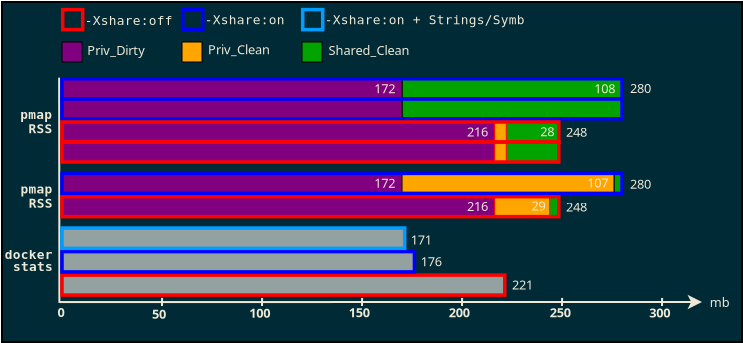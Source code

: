 <?xml version="1.0" encoding="UTF-8"?>
<dia:diagram xmlns:dia="http://www.lysator.liu.se/~alla/dia/">
  <dia:layer name="Background" visible="true">
    <dia:object type="Standard - Box" version="0" id="O0">
      <dia:attribute name="obj_pos">
        <dia:point val="-3,9"/>
      </dia:attribute>
      <dia:attribute name="obj_bb">
        <dia:rectangle val="-3.05,8.95;34.05,26.05"/>
      </dia:attribute>
      <dia:attribute name="elem_corner">
        <dia:point val="-3,9"/>
      </dia:attribute>
      <dia:attribute name="elem_width">
        <dia:real val="37"/>
      </dia:attribute>
      <dia:attribute name="elem_height">
        <dia:real val="17"/>
      </dia:attribute>
      <dia:attribute name="border_width">
        <dia:real val="0.1"/>
      </dia:attribute>
      <dia:attribute name="inner_color">
        <dia:color val="#002b36"/>
      </dia:attribute>
      <dia:attribute name="show_background">
        <dia:boolean val="true"/>
      </dia:attribute>
    </dia:object>
  </dia:layer>
  <dia:layer name="Graph" visible="true" active="true">
    <dia:object type="Standard - Line" version="0" id="O1">
      <dia:attribute name="obj_pos">
        <dia:point val="-0.104,24.003"/>
      </dia:attribute>
      <dia:attribute name="obj_bb">
        <dia:rectangle val="-0.154,23.638;32.112,24.362"/>
      </dia:attribute>
      <dia:attribute name="conn_endpoints">
        <dia:point val="-0.104,24.003"/>
        <dia:point val="32,24"/>
      </dia:attribute>
      <dia:attribute name="numcp">
        <dia:int val="1"/>
      </dia:attribute>
      <dia:attribute name="line_color">
        <dia:color val="#eee8d5"/>
      </dia:attribute>
      <dia:attribute name="end_arrow">
        <dia:enum val="22"/>
      </dia:attribute>
      <dia:attribute name="end_arrow_length">
        <dia:real val="0.5"/>
      </dia:attribute>
      <dia:attribute name="end_arrow_width">
        <dia:real val="0.5"/>
      </dia:attribute>
    </dia:object>
    <dia:object type="Standard - Line" version="0" id="O2">
      <dia:attribute name="obj_pos">
        <dia:point val="-0.13,24.047"/>
      </dia:attribute>
      <dia:attribute name="obj_bb">
        <dia:rectangle val="-0.192,12.733;-0.08,24.097"/>
      </dia:attribute>
      <dia:attribute name="conn_endpoints">
        <dia:point val="-0.13,24.047"/>
        <dia:point val="-0.142,12.784"/>
      </dia:attribute>
      <dia:attribute name="numcp">
        <dia:int val="1"/>
      </dia:attribute>
      <dia:attribute name="line_color">
        <dia:color val="#eee8d5"/>
      </dia:attribute>
    </dia:object>
    <dia:object type="Standard - Line" version="0" id="O3">
      <dia:attribute name="obj_pos">
        <dia:point val="5,24.2"/>
      </dia:attribute>
      <dia:attribute name="obj_bb">
        <dia:rectangle val="4.949,23.746;5.055,24.251"/>
      </dia:attribute>
      <dia:attribute name="conn_endpoints">
        <dia:point val="5,24.2"/>
        <dia:point val="5.004,23.797"/>
      </dia:attribute>
      <dia:attribute name="numcp">
        <dia:int val="1"/>
      </dia:attribute>
      <dia:attribute name="line_color">
        <dia:color val="#eee8d5"/>
      </dia:attribute>
    </dia:object>
    <dia:object type="Standard - Line" version="0" id="O4">
      <dia:attribute name="obj_pos">
        <dia:point val="10,24.2"/>
      </dia:attribute>
      <dia:attribute name="obj_bb">
        <dia:rectangle val="9.949,23.747;10.055,24.251"/>
      </dia:attribute>
      <dia:attribute name="conn_endpoints">
        <dia:point val="10,24.2"/>
        <dia:point val="10.005,23.797"/>
      </dia:attribute>
      <dia:attribute name="numcp">
        <dia:int val="1"/>
      </dia:attribute>
      <dia:attribute name="line_color">
        <dia:color val="#eee8d5"/>
      </dia:attribute>
    </dia:object>
    <dia:object type="Standard - Line" version="0" id="O5">
      <dia:attribute name="obj_pos">
        <dia:point val="20,24.2"/>
      </dia:attribute>
      <dia:attribute name="obj_bb">
        <dia:rectangle val="19.949,23.747;20.055,24.251"/>
      </dia:attribute>
      <dia:attribute name="conn_endpoints">
        <dia:point val="20,24.2"/>
        <dia:point val="20.005,23.797"/>
      </dia:attribute>
      <dia:attribute name="numcp">
        <dia:int val="1"/>
      </dia:attribute>
      <dia:attribute name="line_color">
        <dia:color val="#eee8d5"/>
      </dia:attribute>
    </dia:object>
    <dia:object type="Standard - Line" version="0" id="O6">
      <dia:attribute name="obj_pos">
        <dia:point val="25,24.2"/>
      </dia:attribute>
      <dia:attribute name="obj_bb">
        <dia:rectangle val="24.949,23.747;25.055,24.251"/>
      </dia:attribute>
      <dia:attribute name="conn_endpoints">
        <dia:point val="25,24.2"/>
        <dia:point val="25.005,23.797"/>
      </dia:attribute>
      <dia:attribute name="numcp">
        <dia:int val="1"/>
      </dia:attribute>
      <dia:attribute name="line_color">
        <dia:color val="#eee8d5"/>
      </dia:attribute>
    </dia:object>
    <dia:object type="Standard - Line" version="0" id="O7">
      <dia:attribute name="obj_pos">
        <dia:point val="30,24.2"/>
      </dia:attribute>
      <dia:attribute name="obj_bb">
        <dia:rectangle val="29.949,23.747;30.055,24.251"/>
      </dia:attribute>
      <dia:attribute name="conn_endpoints">
        <dia:point val="30,24.2"/>
        <dia:point val="30.005,23.797"/>
      </dia:attribute>
      <dia:attribute name="numcp">
        <dia:int val="1"/>
      </dia:attribute>
      <dia:attribute name="line_color">
        <dia:color val="#eee8d5"/>
      </dia:attribute>
    </dia:object>
    <dia:object type="Standard - Text" version="1" id="O8">
      <dia:attribute name="obj_pos">
        <dia:point val="4.504,24.836"/>
      </dia:attribute>
      <dia:attribute name="obj_bb">
        <dia:rectangle val="4.504,24.241;5.394,24.989"/>
      </dia:attribute>
      <dia:attribute name="text">
        <dia:composite type="text">
          <dia:attribute name="string">
            <dia:string>#50#</dia:string>
          </dia:attribute>
          <dia:attribute name="font">
            <dia:font family="sans" style="80" name="Helvetica-Bold"/>
          </dia:attribute>
          <dia:attribute name="height">
            <dia:real val="0.8"/>
          </dia:attribute>
          <dia:attribute name="pos">
            <dia:point val="4.504,24.836"/>
          </dia:attribute>
          <dia:attribute name="color">
            <dia:color val="#eee8d5"/>
          </dia:attribute>
          <dia:attribute name="alignment">
            <dia:enum val="0"/>
          </dia:attribute>
        </dia:composite>
      </dia:attribute>
      <dia:attribute name="valign">
        <dia:enum val="3"/>
      </dia:attribute>
    </dia:object>
    <dia:object type="Standard - Text" version="1" id="O9">
      <dia:attribute name="obj_pos">
        <dia:point val="9.359,24.782"/>
      </dia:attribute>
      <dia:attribute name="obj_bb">
        <dia:rectangle val="9.359,24.187;10.694,24.934"/>
      </dia:attribute>
      <dia:attribute name="text">
        <dia:composite type="text">
          <dia:attribute name="string">
            <dia:string>#100#</dia:string>
          </dia:attribute>
          <dia:attribute name="font">
            <dia:font family="sans" style="80" name="Helvetica-Bold"/>
          </dia:attribute>
          <dia:attribute name="height">
            <dia:real val="0.8"/>
          </dia:attribute>
          <dia:attribute name="pos">
            <dia:point val="9.359,24.782"/>
          </dia:attribute>
          <dia:attribute name="color">
            <dia:color val="#eee8d5"/>
          </dia:attribute>
          <dia:attribute name="alignment">
            <dia:enum val="0"/>
          </dia:attribute>
        </dia:composite>
      </dia:attribute>
      <dia:attribute name="valign">
        <dia:enum val="3"/>
      </dia:attribute>
    </dia:object>
    <dia:object type="Standard - Text" version="1" id="O10">
      <dia:attribute name="obj_pos">
        <dia:point val="15,25"/>
      </dia:attribute>
      <dia:attribute name="obj_bb">
        <dia:rectangle val="15,24.405;15,25.152"/>
      </dia:attribute>
      <dia:attribute name="text">
        <dia:composite type="text">
          <dia:attribute name="string">
            <dia:string>##</dia:string>
          </dia:attribute>
          <dia:attribute name="font">
            <dia:font family="sans" style="0" name="Helvetica"/>
          </dia:attribute>
          <dia:attribute name="height">
            <dia:real val="0.8"/>
          </dia:attribute>
          <dia:attribute name="pos">
            <dia:point val="15,25"/>
          </dia:attribute>
          <dia:attribute name="color">
            <dia:color val="#000000"/>
          </dia:attribute>
          <dia:attribute name="alignment">
            <dia:enum val="0"/>
          </dia:attribute>
        </dia:composite>
      </dia:attribute>
      <dia:attribute name="valign">
        <dia:enum val="3"/>
      </dia:attribute>
    </dia:object>
    <dia:object type="Standard - Line" version="0" id="O11">
      <dia:attribute name="obj_pos">
        <dia:point val="15,24.2"/>
      </dia:attribute>
      <dia:attribute name="obj_bb">
        <dia:rectangle val="14.949,23.747;15.055,24.251"/>
      </dia:attribute>
      <dia:attribute name="conn_endpoints">
        <dia:point val="15,24.2"/>
        <dia:point val="15.005,23.797"/>
      </dia:attribute>
      <dia:attribute name="numcp">
        <dia:int val="1"/>
      </dia:attribute>
      <dia:attribute name="line_color">
        <dia:color val="#eee8d5"/>
      </dia:attribute>
    </dia:object>
    <dia:object type="Standard - Text" version="1" id="O12">
      <dia:attribute name="obj_pos">
        <dia:point val="14.34,24.768"/>
      </dia:attribute>
      <dia:attribute name="obj_bb">
        <dia:rectangle val="14.34,24.173;15.675,24.921"/>
      </dia:attribute>
      <dia:attribute name="text">
        <dia:composite type="text">
          <dia:attribute name="string">
            <dia:string>#150#</dia:string>
          </dia:attribute>
          <dia:attribute name="font">
            <dia:font family="sans" style="80" name="Helvetica-Bold"/>
          </dia:attribute>
          <dia:attribute name="height">
            <dia:real val="0.8"/>
          </dia:attribute>
          <dia:attribute name="pos">
            <dia:point val="14.34,24.768"/>
          </dia:attribute>
          <dia:attribute name="color">
            <dia:color val="#eee8d5"/>
          </dia:attribute>
          <dia:attribute name="alignment">
            <dia:enum val="0"/>
          </dia:attribute>
        </dia:composite>
      </dia:attribute>
      <dia:attribute name="valign">
        <dia:enum val="3"/>
      </dia:attribute>
    </dia:object>
    <dia:object type="Standard - Text" version="1" id="O13">
      <dia:attribute name="obj_pos">
        <dia:point val="19.336,24.768"/>
      </dia:attribute>
      <dia:attribute name="obj_bb">
        <dia:rectangle val="19.336,24.173;20.671,24.921"/>
      </dia:attribute>
      <dia:attribute name="text">
        <dia:composite type="text">
          <dia:attribute name="string">
            <dia:string>#200#</dia:string>
          </dia:attribute>
          <dia:attribute name="font">
            <dia:font family="sans" style="80" name="Helvetica-Bold"/>
          </dia:attribute>
          <dia:attribute name="height">
            <dia:real val="0.8"/>
          </dia:attribute>
          <dia:attribute name="pos">
            <dia:point val="19.336,24.768"/>
          </dia:attribute>
          <dia:attribute name="color">
            <dia:color val="#eee8d5"/>
          </dia:attribute>
          <dia:attribute name="alignment">
            <dia:enum val="0"/>
          </dia:attribute>
        </dia:composite>
      </dia:attribute>
      <dia:attribute name="valign">
        <dia:enum val="3"/>
      </dia:attribute>
    </dia:object>
    <dia:object type="Standard - Text" version="1" id="O14">
      <dia:attribute name="obj_pos">
        <dia:point val="24.386,24.759"/>
      </dia:attribute>
      <dia:attribute name="obj_bb">
        <dia:rectangle val="24.386,24.164;25.721,24.912"/>
      </dia:attribute>
      <dia:attribute name="text">
        <dia:composite type="text">
          <dia:attribute name="string">
            <dia:string>#250#</dia:string>
          </dia:attribute>
          <dia:attribute name="font">
            <dia:font family="sans" style="80" name="Helvetica-Bold"/>
          </dia:attribute>
          <dia:attribute name="height">
            <dia:real val="0.8"/>
          </dia:attribute>
          <dia:attribute name="pos">
            <dia:point val="24.386,24.759"/>
          </dia:attribute>
          <dia:attribute name="color">
            <dia:color val="#eee8d5"/>
          </dia:attribute>
          <dia:attribute name="alignment">
            <dia:enum val="0"/>
          </dia:attribute>
        </dia:composite>
      </dia:attribute>
      <dia:attribute name="valign">
        <dia:enum val="3"/>
      </dia:attribute>
    </dia:object>
    <dia:object type="Standard - Text" version="1" id="O15">
      <dia:attribute name="obj_pos">
        <dia:point val="29.359,24.778"/>
      </dia:attribute>
      <dia:attribute name="obj_bb">
        <dia:rectangle val="29.359,24.183;30.694,24.93"/>
      </dia:attribute>
      <dia:attribute name="text">
        <dia:composite type="text">
          <dia:attribute name="string">
            <dia:string>#300#</dia:string>
          </dia:attribute>
          <dia:attribute name="font">
            <dia:font family="sans" style="80" name="Helvetica-Bold"/>
          </dia:attribute>
          <dia:attribute name="height">
            <dia:real val="0.8"/>
          </dia:attribute>
          <dia:attribute name="pos">
            <dia:point val="29.359,24.778"/>
          </dia:attribute>
          <dia:attribute name="color">
            <dia:color val="#eee8d5"/>
          </dia:attribute>
          <dia:attribute name="alignment">
            <dia:enum val="0"/>
          </dia:attribute>
        </dia:composite>
      </dia:attribute>
      <dia:attribute name="valign">
        <dia:enum val="3"/>
      </dia:attribute>
    </dia:object>
    <dia:object type="Standard - Text" version="1" id="O16">
      <dia:attribute name="obj_pos">
        <dia:point val="32.383,24.003"/>
      </dia:attribute>
      <dia:attribute name="obj_bb">
        <dia:rectangle val="32.383,23.629;33.413,24.377"/>
      </dia:attribute>
      <dia:attribute name="text">
        <dia:composite type="text">
          <dia:attribute name="string">
            <dia:string>#mb#</dia:string>
          </dia:attribute>
          <dia:attribute name="font">
            <dia:font family="sans" style="0" name="Helvetica"/>
          </dia:attribute>
          <dia:attribute name="height">
            <dia:real val="0.8"/>
          </dia:attribute>
          <dia:attribute name="pos">
            <dia:point val="32.383,24.224"/>
          </dia:attribute>
          <dia:attribute name="color">
            <dia:color val="#eee8d5"/>
          </dia:attribute>
          <dia:attribute name="alignment">
            <dia:enum val="0"/>
          </dia:attribute>
        </dia:composite>
      </dia:attribute>
      <dia:attribute name="valign">
        <dia:enum val="2"/>
      </dia:attribute>
    </dia:object>
    <dia:object type="Standard - Text" version="1" id="O17">
      <dia:attribute name="obj_pos">
        <dia:point val="-0.221,24.753"/>
      </dia:attribute>
      <dia:attribute name="obj_bb">
        <dia:rectangle val="-0.221,24.157;0.224,24.905"/>
      </dia:attribute>
      <dia:attribute name="text">
        <dia:composite type="text">
          <dia:attribute name="string">
            <dia:string>#0#</dia:string>
          </dia:attribute>
          <dia:attribute name="font">
            <dia:font family="sans" style="80" name="Helvetica-Bold"/>
          </dia:attribute>
          <dia:attribute name="height">
            <dia:real val="0.8"/>
          </dia:attribute>
          <dia:attribute name="pos">
            <dia:point val="-0.221,24.753"/>
          </dia:attribute>
          <dia:attribute name="color">
            <dia:color val="#eee8d5"/>
          </dia:attribute>
          <dia:attribute name="alignment">
            <dia:enum val="0"/>
          </dia:attribute>
        </dia:composite>
      </dia:attribute>
      <dia:attribute name="valign">
        <dia:enum val="3"/>
      </dia:attribute>
    </dia:object>
    <dia:object type="Standard - Box" version="0" id="O18">
      <dia:attribute name="obj_pos">
        <dia:point val="0,22.655"/>
      </dia:attribute>
      <dia:attribute name="obj_bb">
        <dia:rectangle val="-0.088,22.567;22.227,23.744"/>
      </dia:attribute>
      <dia:attribute name="elem_corner">
        <dia:point val="0,22.655"/>
      </dia:attribute>
      <dia:attribute name="elem_width">
        <dia:real val="22.138"/>
      </dia:attribute>
      <dia:attribute name="elem_height">
        <dia:real val="1"/>
      </dia:attribute>
      <dia:attribute name="border_width">
        <dia:real val="0.176"/>
      </dia:attribute>
      <dia:attribute name="border_color">
        <dia:color val="#ff0000"/>
      </dia:attribute>
      <dia:attribute name="inner_color">
        <dia:color val="#93a1a1"/>
      </dia:attribute>
      <dia:attribute name="show_background">
        <dia:boolean val="true"/>
      </dia:attribute>
    </dia:object>
    <dia:object type="Standard - Text" version="1" id="O19">
      <dia:attribute name="obj_pos">
        <dia:point val="22.505,23.377"/>
      </dia:attribute>
      <dia:attribute name="obj_bb">
        <dia:rectangle val="22.505,22.782;23.728,23.53"/>
      </dia:attribute>
      <dia:attribute name="text">
        <dia:composite type="text">
          <dia:attribute name="string">
            <dia:string>#221#</dia:string>
          </dia:attribute>
          <dia:attribute name="font">
            <dia:font family="sans" style="0" name="Helvetica"/>
          </dia:attribute>
          <dia:attribute name="height">
            <dia:real val="0.8"/>
          </dia:attribute>
          <dia:attribute name="pos">
            <dia:point val="22.505,23.377"/>
          </dia:attribute>
          <dia:attribute name="color">
            <dia:color val="#eee8d5"/>
          </dia:attribute>
          <dia:attribute name="alignment">
            <dia:enum val="0"/>
          </dia:attribute>
        </dia:composite>
      </dia:attribute>
      <dia:attribute name="valign">
        <dia:enum val="3"/>
      </dia:attribute>
    </dia:object>
    <dia:group>
      <dia:object type="Standard - Box" version="0" id="O20">
        <dia:attribute name="obj_pos">
          <dia:point val="0.035,9.381"/>
        </dia:attribute>
        <dia:attribute name="obj_bb">
          <dia:rectangle val="-0.053,9.293;1.124,10.47"/>
        </dia:attribute>
        <dia:attribute name="elem_corner">
          <dia:point val="0.035,9.381"/>
        </dia:attribute>
        <dia:attribute name="elem_width">
          <dia:real val="1"/>
        </dia:attribute>
        <dia:attribute name="elem_height">
          <dia:real val="1"/>
        </dia:attribute>
        <dia:attribute name="border_width">
          <dia:real val="0.176"/>
        </dia:attribute>
        <dia:attribute name="border_color">
          <dia:color val="#ff0000"/>
        </dia:attribute>
        <dia:attribute name="show_background">
          <dia:boolean val="false"/>
        </dia:attribute>
      </dia:object>
      <dia:object type="Standard - Box" version="0" id="O21">
        <dia:attribute name="obj_pos">
          <dia:point val="6.035,9.381"/>
        </dia:attribute>
        <dia:attribute name="obj_bb">
          <dia:rectangle val="5.947,9.293;7.124,10.47"/>
        </dia:attribute>
        <dia:attribute name="elem_corner">
          <dia:point val="6.035,9.381"/>
        </dia:attribute>
        <dia:attribute name="elem_width">
          <dia:real val="1"/>
        </dia:attribute>
        <dia:attribute name="elem_height">
          <dia:real val="1"/>
        </dia:attribute>
        <dia:attribute name="border_width">
          <dia:real val="0.176"/>
        </dia:attribute>
        <dia:attribute name="border_color">
          <dia:color val="#0000ff"/>
        </dia:attribute>
        <dia:attribute name="show_background">
          <dia:boolean val="false"/>
        </dia:attribute>
      </dia:object>
      <dia:object type="Standard - Text" version="1" id="O22">
        <dia:attribute name="obj_pos">
          <dia:point val="1.474,9.942"/>
        </dia:attribute>
        <dia:attribute name="obj_bb">
          <dia:rectangle val="1.474,9.347;1.474,10.094"/>
        </dia:attribute>
        <dia:attribute name="text">
          <dia:composite type="text">
            <dia:attribute name="string">
              <dia:string>##</dia:string>
            </dia:attribute>
            <dia:attribute name="font">
              <dia:font family="monospace" style="0" name="Courier"/>
            </dia:attribute>
            <dia:attribute name="height">
              <dia:real val="0.8"/>
            </dia:attribute>
            <dia:attribute name="pos">
              <dia:point val="1.474,9.942"/>
            </dia:attribute>
            <dia:attribute name="color">
              <dia:color val="#000000"/>
            </dia:attribute>
            <dia:attribute name="alignment">
              <dia:enum val="0"/>
            </dia:attribute>
          </dia:composite>
        </dia:attribute>
        <dia:attribute name="valign">
          <dia:enum val="3"/>
        </dia:attribute>
      </dia:object>
      <dia:object type="Standard - Text" version="1" id="O23">
        <dia:attribute name="obj_pos">
          <dia:point val="1.14,10.149"/>
        </dia:attribute>
        <dia:attribute name="obj_bb">
          <dia:rectangle val="1.14,9.554;5.375,10.302"/>
        </dia:attribute>
        <dia:attribute name="text">
          <dia:composite type="text">
            <dia:attribute name="string">
              <dia:string>#-Xshare:off#</dia:string>
            </dia:attribute>
            <dia:attribute name="font">
              <dia:font family="monospace" style="0" name="Courier"/>
            </dia:attribute>
            <dia:attribute name="height">
              <dia:real val="0.8"/>
            </dia:attribute>
            <dia:attribute name="pos">
              <dia:point val="1.14,10.149"/>
            </dia:attribute>
            <dia:attribute name="color">
              <dia:color val="#eee8d5"/>
            </dia:attribute>
            <dia:attribute name="alignment">
              <dia:enum val="0"/>
            </dia:attribute>
          </dia:composite>
        </dia:attribute>
        <dia:attribute name="valign">
          <dia:enum val="3"/>
        </dia:attribute>
      </dia:object>
      <dia:object type="Standard - Text" version="1" id="O24">
        <dia:attribute name="obj_pos">
          <dia:point val="7.138,10.117"/>
        </dia:attribute>
        <dia:attribute name="obj_bb">
          <dia:rectangle val="7.138,9.522;10.988,10.269"/>
        </dia:attribute>
        <dia:attribute name="text">
          <dia:composite type="text">
            <dia:attribute name="string">
              <dia:string>#-Xshare:on#</dia:string>
            </dia:attribute>
            <dia:attribute name="font">
              <dia:font family="monospace" style="0" name="Courier"/>
            </dia:attribute>
            <dia:attribute name="height">
              <dia:real val="0.8"/>
            </dia:attribute>
            <dia:attribute name="pos">
              <dia:point val="7.138,10.117"/>
            </dia:attribute>
            <dia:attribute name="color">
              <dia:color val="#eee8d5"/>
            </dia:attribute>
            <dia:attribute name="alignment">
              <dia:enum val="0"/>
            </dia:attribute>
          </dia:composite>
        </dia:attribute>
        <dia:attribute name="valign">
          <dia:enum val="3"/>
        </dia:attribute>
      </dia:object>
      <dia:object type="Standard - Box" version="0" id="O25">
        <dia:attribute name="obj_pos">
          <dia:point val="12.035,9.381"/>
        </dia:attribute>
        <dia:attribute name="obj_bb">
          <dia:rectangle val="11.947,9.293;13.123,10.47"/>
        </dia:attribute>
        <dia:attribute name="elem_corner">
          <dia:point val="12.035,9.381"/>
        </dia:attribute>
        <dia:attribute name="elem_width">
          <dia:real val="1"/>
        </dia:attribute>
        <dia:attribute name="elem_height">
          <dia:real val="1"/>
        </dia:attribute>
        <dia:attribute name="border_width">
          <dia:real val="0.176"/>
        </dia:attribute>
        <dia:attribute name="border_color">
          <dia:color val="#009cff"/>
        </dia:attribute>
        <dia:attribute name="show_background">
          <dia:boolean val="false"/>
        </dia:attribute>
      </dia:object>
      <dia:object type="Standard - Text" version="1" id="O26">
        <dia:attribute name="obj_pos">
          <dia:point val="13.138,10.117"/>
        </dia:attribute>
        <dia:attribute name="obj_bb">
          <dia:rectangle val="13.138,9.522;22.763,10.269"/>
        </dia:attribute>
        <dia:attribute name="text">
          <dia:composite type="text">
            <dia:attribute name="string">
              <dia:string>#-Xshare:on + Strings/Symb#</dia:string>
            </dia:attribute>
            <dia:attribute name="font">
              <dia:font family="monospace" style="0" name="Courier"/>
            </dia:attribute>
            <dia:attribute name="height">
              <dia:real val="0.8"/>
            </dia:attribute>
            <dia:attribute name="pos">
              <dia:point val="13.138,10.117"/>
            </dia:attribute>
            <dia:attribute name="color">
              <dia:color val="#eee8d5"/>
            </dia:attribute>
            <dia:attribute name="alignment">
              <dia:enum val="0"/>
            </dia:attribute>
          </dia:composite>
        </dia:attribute>
        <dia:attribute name="valign">
          <dia:enum val="3"/>
        </dia:attribute>
      </dia:object>
    </dia:group>
    <dia:group>
      <dia:object type="Standard - Box" version="0" id="O27">
        <dia:attribute name="obj_pos">
          <dia:point val="0,21.48"/>
        </dia:attribute>
        <dia:attribute name="obj_bb">
          <dia:rectangle val="-0.088,21.392;17.71,22.584"/>
        </dia:attribute>
        <dia:attribute name="elem_corner">
          <dia:point val="0,21.48"/>
        </dia:attribute>
        <dia:attribute name="elem_width">
          <dia:real val="17.622"/>
        </dia:attribute>
        <dia:attribute name="elem_height">
          <dia:real val="1.016"/>
        </dia:attribute>
        <dia:attribute name="border_width">
          <dia:real val="0.176"/>
        </dia:attribute>
        <dia:attribute name="border_color">
          <dia:color val="#0000ff"/>
        </dia:attribute>
        <dia:attribute name="inner_color">
          <dia:color val="#93a1a1"/>
        </dia:attribute>
        <dia:attribute name="show_background">
          <dia:boolean val="true"/>
        </dia:attribute>
      </dia:object>
      <dia:object type="Standard - Text" version="1" id="O28">
        <dia:attribute name="obj_pos">
          <dia:point val="17.943,22.208"/>
        </dia:attribute>
        <dia:attribute name="obj_bb">
          <dia:rectangle val="17.943,21.613;19.166,22.361"/>
        </dia:attribute>
        <dia:attribute name="text">
          <dia:composite type="text">
            <dia:attribute name="string">
              <dia:string>#176#</dia:string>
            </dia:attribute>
            <dia:attribute name="font">
              <dia:font family="sans" style="0" name="Helvetica"/>
            </dia:attribute>
            <dia:attribute name="height">
              <dia:real val="0.8"/>
            </dia:attribute>
            <dia:attribute name="pos">
              <dia:point val="17.943,22.208"/>
            </dia:attribute>
            <dia:attribute name="color">
              <dia:color val="#eee8d5"/>
            </dia:attribute>
            <dia:attribute name="alignment">
              <dia:enum val="0"/>
            </dia:attribute>
          </dia:composite>
        </dia:attribute>
        <dia:attribute name="valign">
          <dia:enum val="3"/>
        </dia:attribute>
      </dia:object>
    </dia:group>
    <dia:object type="Standard - Box" version="0" id="O29">
      <dia:attribute name="obj_pos">
        <dia:point val="-0.001,20.301"/>
      </dia:attribute>
      <dia:attribute name="obj_bb">
        <dia:rectangle val="-0.089,20.212;17.223,21.405"/>
      </dia:attribute>
      <dia:attribute name="elem_corner">
        <dia:point val="-0.001,20.301"/>
      </dia:attribute>
      <dia:attribute name="elem_width">
        <dia:real val="17.136"/>
      </dia:attribute>
      <dia:attribute name="elem_height">
        <dia:real val="1.016"/>
      </dia:attribute>
      <dia:attribute name="border_width">
        <dia:real val="0.176"/>
      </dia:attribute>
      <dia:attribute name="border_color">
        <dia:color val="#009cff"/>
      </dia:attribute>
      <dia:attribute name="inner_color">
        <dia:color val="#93a1a1"/>
      </dia:attribute>
      <dia:attribute name="show_background">
        <dia:boolean val="true"/>
      </dia:attribute>
    </dia:object>
    <dia:object type="Standard - Text" version="1" id="O30">
      <dia:attribute name="obj_pos">
        <dia:point val="17.442,21.128"/>
      </dia:attribute>
      <dia:attribute name="obj_bb">
        <dia:rectangle val="17.442,20.533;18.664,21.28"/>
      </dia:attribute>
      <dia:attribute name="text">
        <dia:composite type="text">
          <dia:attribute name="string">
            <dia:string>#171#</dia:string>
          </dia:attribute>
          <dia:attribute name="font">
            <dia:font family="sans" style="0" name="Helvetica"/>
          </dia:attribute>
          <dia:attribute name="height">
            <dia:real val="0.8"/>
          </dia:attribute>
          <dia:attribute name="pos">
            <dia:point val="17.442,21.128"/>
          </dia:attribute>
          <dia:attribute name="color">
            <dia:color val="#eee8d5"/>
          </dia:attribute>
          <dia:attribute name="alignment">
            <dia:enum val="0"/>
          </dia:attribute>
        </dia:composite>
      </dia:attribute>
      <dia:attribute name="valign">
        <dia:enum val="3"/>
      </dia:attribute>
    </dia:object>
    <dia:group>
      <dia:object type="Standard - Text" version="1" id="O31">
        <dia:attribute name="obj_pos">
          <dia:point val="-0.46,21.626"/>
        </dia:attribute>
        <dia:attribute name="obj_bb">
          <dia:rectangle val="-2.77,21.252;-0.46,22.0"/>
        </dia:attribute>
        <dia:attribute name="text">
          <dia:composite type="text">
            <dia:attribute name="string">
              <dia:string>#docker#</dia:string>
            </dia:attribute>
            <dia:attribute name="font">
              <dia:font family="monospace" style="80" name="Courier-Bold"/>
            </dia:attribute>
            <dia:attribute name="height">
              <dia:real val="0.8"/>
            </dia:attribute>
            <dia:attribute name="pos">
              <dia:point val="-0.46,21.847"/>
            </dia:attribute>
            <dia:attribute name="color">
              <dia:color val="#eee8d5"/>
            </dia:attribute>
            <dia:attribute name="alignment">
              <dia:enum val="2"/>
            </dia:attribute>
          </dia:composite>
        </dia:attribute>
        <dia:attribute name="valign">
          <dia:enum val="2"/>
        </dia:attribute>
      </dia:object>
      <dia:object type="Standard - Text" version="1" id="O32">
        <dia:attribute name="obj_pos">
          <dia:point val="-0.452,22.223"/>
        </dia:attribute>
        <dia:attribute name="obj_bb">
          <dia:rectangle val="-2.377,21.849;-0.452,22.597"/>
        </dia:attribute>
        <dia:attribute name="text">
          <dia:composite type="text">
            <dia:attribute name="string">
              <dia:string>#stats#</dia:string>
            </dia:attribute>
            <dia:attribute name="font">
              <dia:font family="monospace" style="80" name="Courier-Bold"/>
            </dia:attribute>
            <dia:attribute name="height">
              <dia:real val="0.8"/>
            </dia:attribute>
            <dia:attribute name="pos">
              <dia:point val="-0.452,22.444"/>
            </dia:attribute>
            <dia:attribute name="color">
              <dia:color val="#eee8d5"/>
            </dia:attribute>
            <dia:attribute name="alignment">
              <dia:enum val="2"/>
            </dia:attribute>
          </dia:composite>
        </dia:attribute>
        <dia:attribute name="valign">
          <dia:enum val="2"/>
        </dia:attribute>
      </dia:object>
    </dia:group>
  </dia:layer>
  <dia:layer name="RSS" visible="true">
    <dia:object type="Standard - Box" version="0" id="O33">
      <dia:attribute name="obj_pos">
        <dia:point val="0,11"/>
      </dia:attribute>
      <dia:attribute name="obj_bb">
        <dia:rectangle val="-2.073e-40,11;1,12"/>
      </dia:attribute>
      <dia:attribute name="elem_corner">
        <dia:point val="0,11"/>
      </dia:attribute>
      <dia:attribute name="elem_width">
        <dia:real val="1"/>
      </dia:attribute>
      <dia:attribute name="elem_height">
        <dia:real val="1"/>
      </dia:attribute>
      <dia:attribute name="border_width">
        <dia:real val="4.147e-40"/>
      </dia:attribute>
      <dia:attribute name="inner_color">
        <dia:color val="#800080"/>
      </dia:attribute>
      <dia:attribute name="show_background">
        <dia:boolean val="true"/>
      </dia:attribute>
    </dia:object>
    <dia:object type="Standard - Text" version="1" id="O34">
      <dia:attribute name="obj_pos">
        <dia:point val="1.259,11.648"/>
      </dia:attribute>
      <dia:attribute name="obj_bb">
        <dia:rectangle val="1.259,11.053;4.337,11.801"/>
      </dia:attribute>
      <dia:attribute name="text">
        <dia:composite type="text">
          <dia:attribute name="string">
            <dia:string>#Priv_Dirty#</dia:string>
          </dia:attribute>
          <dia:attribute name="font">
            <dia:font family="sans" style="0" name="Helvetica"/>
          </dia:attribute>
          <dia:attribute name="height">
            <dia:real val="0.8"/>
          </dia:attribute>
          <dia:attribute name="pos">
            <dia:point val="1.259,11.648"/>
          </dia:attribute>
          <dia:attribute name="color">
            <dia:color val="#eee8d5"/>
          </dia:attribute>
          <dia:attribute name="alignment">
            <dia:enum val="0"/>
          </dia:attribute>
        </dia:composite>
      </dia:attribute>
      <dia:attribute name="valign">
        <dia:enum val="3"/>
      </dia:attribute>
    </dia:object>
    <dia:object type="Standard - Box" version="0" id="O35">
      <dia:attribute name="obj_pos">
        <dia:point val="6,11"/>
      </dia:attribute>
      <dia:attribute name="obj_bb">
        <dia:rectangle val="6,11;7,12"/>
      </dia:attribute>
      <dia:attribute name="elem_corner">
        <dia:point val="6,11"/>
      </dia:attribute>
      <dia:attribute name="elem_width">
        <dia:real val="1"/>
      </dia:attribute>
      <dia:attribute name="elem_height">
        <dia:real val="1"/>
      </dia:attribute>
      <dia:attribute name="border_width">
        <dia:real val="4.147e-40"/>
      </dia:attribute>
      <dia:attribute name="inner_color">
        <dia:color val="#ffa500"/>
      </dia:attribute>
      <dia:attribute name="show_background">
        <dia:boolean val="true"/>
      </dia:attribute>
    </dia:object>
    <dia:object type="Standard - Text" version="1" id="O36">
      <dia:attribute name="obj_pos">
        <dia:point val="7.299,11.614"/>
      </dia:attribute>
      <dia:attribute name="obj_bb">
        <dia:rectangle val="7.299,11.019;10.631,11.767"/>
      </dia:attribute>
      <dia:attribute name="text">
        <dia:composite type="text">
          <dia:attribute name="string">
            <dia:string>#Priv_Clean#</dia:string>
          </dia:attribute>
          <dia:attribute name="font">
            <dia:font family="sans" style="0" name="Helvetica"/>
          </dia:attribute>
          <dia:attribute name="height">
            <dia:real val="0.8"/>
          </dia:attribute>
          <dia:attribute name="pos">
            <dia:point val="7.299,11.614"/>
          </dia:attribute>
          <dia:attribute name="color">
            <dia:color val="#eee8d5"/>
          </dia:attribute>
          <dia:attribute name="alignment">
            <dia:enum val="0"/>
          </dia:attribute>
        </dia:composite>
      </dia:attribute>
      <dia:attribute name="valign">
        <dia:enum val="3"/>
      </dia:attribute>
    </dia:object>
    <dia:object type="Standard - Box" version="0" id="O37">
      <dia:attribute name="obj_pos">
        <dia:point val="12,11"/>
      </dia:attribute>
      <dia:attribute name="obj_bb">
        <dia:rectangle val="12,11;13,12"/>
      </dia:attribute>
      <dia:attribute name="elem_corner">
        <dia:point val="12,11"/>
      </dia:attribute>
      <dia:attribute name="elem_width">
        <dia:real val="1"/>
      </dia:attribute>
      <dia:attribute name="elem_height">
        <dia:real val="1"/>
      </dia:attribute>
      <dia:attribute name="border_width">
        <dia:real val="4.147e-40"/>
      </dia:attribute>
      <dia:attribute name="inner_color">
        <dia:color val="#00a300"/>
      </dia:attribute>
      <dia:attribute name="show_background">
        <dia:boolean val="true"/>
      </dia:attribute>
    </dia:object>
    <dia:object type="Standard - Text" version="1" id="O38">
      <dia:attribute name="obj_pos">
        <dia:point val="13.329,11.647"/>
      </dia:attribute>
      <dia:attribute name="obj_bb">
        <dia:rectangle val="13.329,11.052;17.721,11.799"/>
      </dia:attribute>
      <dia:attribute name="text">
        <dia:composite type="text">
          <dia:attribute name="string">
            <dia:string>#Shared_Clean#</dia:string>
          </dia:attribute>
          <dia:attribute name="font">
            <dia:font family="sans" style="0" name="Helvetica"/>
          </dia:attribute>
          <dia:attribute name="height">
            <dia:real val="0.8"/>
          </dia:attribute>
          <dia:attribute name="pos">
            <dia:point val="13.329,11.647"/>
          </dia:attribute>
          <dia:attribute name="color">
            <dia:color val="#eee8d5"/>
          </dia:attribute>
          <dia:attribute name="alignment">
            <dia:enum val="0"/>
          </dia:attribute>
        </dia:composite>
      </dia:attribute>
      <dia:attribute name="valign">
        <dia:enum val="3"/>
      </dia:attribute>
    </dia:object>
    <dia:group>
      <dia:object type="Standard - Box" version="0" id="O39">
        <dia:attribute name="obj_pos">
          <dia:point val="0,17.569"/>
        </dia:attribute>
        <dia:attribute name="obj_bb">
          <dia:rectangle val="-2.073e-40,17.569;17,18.569"/>
        </dia:attribute>
        <dia:attribute name="elem_corner">
          <dia:point val="0,17.569"/>
        </dia:attribute>
        <dia:attribute name="elem_width">
          <dia:real val="17"/>
        </dia:attribute>
        <dia:attribute name="elem_height">
          <dia:real val="1"/>
        </dia:attribute>
        <dia:attribute name="border_width">
          <dia:real val="4.147e-40"/>
        </dia:attribute>
        <dia:attribute name="inner_color">
          <dia:color val="#800080"/>
        </dia:attribute>
        <dia:attribute name="show_background">
          <dia:boolean val="true"/>
        </dia:attribute>
      </dia:object>
      <dia:object type="Standard - Box" version="0" id="O40">
        <dia:attribute name="obj_pos">
          <dia:point val="0,18.733"/>
        </dia:attribute>
        <dia:attribute name="obj_bb">
          <dia:rectangle val="-2.073e-40,18.733;21.63,19.733"/>
        </dia:attribute>
        <dia:attribute name="elem_corner">
          <dia:point val="0,18.733"/>
        </dia:attribute>
        <dia:attribute name="elem_width">
          <dia:real val="21.63"/>
        </dia:attribute>
        <dia:attribute name="elem_height">
          <dia:real val="1"/>
        </dia:attribute>
        <dia:attribute name="border_width">
          <dia:real val="4.147e-40"/>
        </dia:attribute>
        <dia:attribute name="border_color">
          <dia:color val="#ff0000"/>
        </dia:attribute>
        <dia:attribute name="inner_color">
          <dia:color val="#800080"/>
        </dia:attribute>
        <dia:attribute name="show_background">
          <dia:boolean val="true"/>
        </dia:attribute>
      </dia:object>
      <dia:object type="Standard - Box" version="0" id="O41">
        <dia:attribute name="obj_pos">
          <dia:point val="24.39,18.7"/>
        </dia:attribute>
        <dia:attribute name="obj_bb">
          <dia:rectangle val="24.39,18.7;24.79,19.7"/>
        </dia:attribute>
        <dia:attribute name="elem_corner">
          <dia:point val="24.39,18.7"/>
        </dia:attribute>
        <dia:attribute name="elem_width">
          <dia:real val="0.4"/>
        </dia:attribute>
        <dia:attribute name="elem_height">
          <dia:real val="1"/>
        </dia:attribute>
        <dia:attribute name="border_width">
          <dia:real val="4.147e-40"/>
        </dia:attribute>
        <dia:attribute name="border_color">
          <dia:color val="#00a300"/>
        </dia:attribute>
        <dia:attribute name="inner_color">
          <dia:color val="#00a300"/>
        </dia:attribute>
        <dia:attribute name="show_background">
          <dia:boolean val="true"/>
        </dia:attribute>
      </dia:object>
      <dia:object type="Standard - Box" version="0" id="O42">
        <dia:attribute name="obj_pos">
          <dia:point val="27.6,17.569"/>
        </dia:attribute>
        <dia:attribute name="obj_bb">
          <dia:rectangle val="27.6,17.569;28,18.569"/>
        </dia:attribute>
        <dia:attribute name="elem_corner">
          <dia:point val="27.6,17.569"/>
        </dia:attribute>
        <dia:attribute name="elem_width">
          <dia:real val="0.4"/>
        </dia:attribute>
        <dia:attribute name="elem_height">
          <dia:real val="1"/>
        </dia:attribute>
        <dia:attribute name="border_width">
          <dia:real val="4.147e-40"/>
        </dia:attribute>
        <dia:attribute name="inner_color">
          <dia:color val="#00a300"/>
        </dia:attribute>
        <dia:attribute name="show_background">
          <dia:boolean val="true"/>
        </dia:attribute>
      </dia:object>
      <dia:object type="Standard - Box" version="0" id="O43">
        <dia:attribute name="obj_pos">
          <dia:point val="21.63,18.733"/>
        </dia:attribute>
        <dia:attribute name="obj_bb">
          <dia:rectangle val="21.63,18.733;24.386,19.733"/>
        </dia:attribute>
        <dia:attribute name="elem_corner">
          <dia:point val="21.63,18.733"/>
        </dia:attribute>
        <dia:attribute name="elem_width">
          <dia:real val="2.756"/>
        </dia:attribute>
        <dia:attribute name="elem_height">
          <dia:real val="1"/>
        </dia:attribute>
        <dia:attribute name="border_width">
          <dia:real val="4.147e-40"/>
        </dia:attribute>
        <dia:attribute name="border_color">
          <dia:color val="#ff0000"/>
        </dia:attribute>
        <dia:attribute name="inner_color">
          <dia:color val="#ffa500"/>
        </dia:attribute>
        <dia:attribute name="show_background">
          <dia:boolean val="true"/>
        </dia:attribute>
      </dia:object>
      <dia:object type="Standard - Box" version="0" id="O44">
        <dia:attribute name="obj_pos">
          <dia:point val="17,17.569"/>
        </dia:attribute>
        <dia:attribute name="obj_bb">
          <dia:rectangle val="17,17.569;27.6,18.569"/>
        </dia:attribute>
        <dia:attribute name="elem_corner">
          <dia:point val="17,17.569"/>
        </dia:attribute>
        <dia:attribute name="elem_width">
          <dia:real val="10.6"/>
        </dia:attribute>
        <dia:attribute name="elem_height">
          <dia:real val="1"/>
        </dia:attribute>
        <dia:attribute name="border_width">
          <dia:real val="4.147e-40"/>
        </dia:attribute>
        <dia:attribute name="inner_color">
          <dia:color val="#ffa500"/>
        </dia:attribute>
        <dia:attribute name="show_background">
          <dia:boolean val="true"/>
        </dia:attribute>
      </dia:object>
      <dia:object type="Standard - Text" version="1" id="O45">
        <dia:attribute name="obj_pos">
          <dia:point val="29,18.733"/>
        </dia:attribute>
        <dia:attribute name="obj_bb">
          <dia:rectangle val="29,18.137;29,18.885"/>
        </dia:attribute>
        <dia:attribute name="text">
          <dia:composite type="text">
            <dia:attribute name="string">
              <dia:string>##</dia:string>
            </dia:attribute>
            <dia:attribute name="font">
              <dia:font family="sans" style="0" name="Helvetica"/>
            </dia:attribute>
            <dia:attribute name="height">
              <dia:real val="0.8"/>
            </dia:attribute>
            <dia:attribute name="pos">
              <dia:point val="29,18.733"/>
            </dia:attribute>
            <dia:attribute name="color">
              <dia:color val="#000000"/>
            </dia:attribute>
            <dia:attribute name="alignment">
              <dia:enum val="0"/>
            </dia:attribute>
          </dia:composite>
        </dia:attribute>
        <dia:attribute name="valign">
          <dia:enum val="3"/>
        </dia:attribute>
      </dia:object>
      <dia:object type="Standard - Text" version="1" id="O46">
        <dia:attribute name="obj_pos">
          <dia:point val="28.406,18.34"/>
        </dia:attribute>
        <dia:attribute name="obj_bb">
          <dia:rectangle val="28.406,17.745;29.629,18.493"/>
        </dia:attribute>
        <dia:attribute name="text">
          <dia:composite type="text">
            <dia:attribute name="string">
              <dia:string>#280#</dia:string>
            </dia:attribute>
            <dia:attribute name="font">
              <dia:font family="sans" style="0" name="Helvetica"/>
            </dia:attribute>
            <dia:attribute name="height">
              <dia:real val="0.8"/>
            </dia:attribute>
            <dia:attribute name="pos">
              <dia:point val="28.406,18.34"/>
            </dia:attribute>
            <dia:attribute name="color">
              <dia:color val="#eee8d5"/>
            </dia:attribute>
            <dia:attribute name="alignment">
              <dia:enum val="0"/>
            </dia:attribute>
          </dia:composite>
        </dia:attribute>
        <dia:attribute name="valign">
          <dia:enum val="3"/>
        </dia:attribute>
      </dia:object>
      <dia:object type="Standard - Text" version="1" id="O47">
        <dia:attribute name="obj_pos">
          <dia:point val="15.617,18.287"/>
        </dia:attribute>
        <dia:attribute name="obj_bb">
          <dia:rectangle val="15.617,17.692;16.839,18.439"/>
        </dia:attribute>
        <dia:attribute name="text">
          <dia:composite type="text">
            <dia:attribute name="string">
              <dia:string>#172#</dia:string>
            </dia:attribute>
            <dia:attribute name="font">
              <dia:font family="sans" style="0" name="Helvetica"/>
            </dia:attribute>
            <dia:attribute name="height">
              <dia:real val="0.8"/>
            </dia:attribute>
            <dia:attribute name="pos">
              <dia:point val="15.617,18.287"/>
            </dia:attribute>
            <dia:attribute name="color">
              <dia:color val="#eee8d5"/>
            </dia:attribute>
            <dia:attribute name="alignment">
              <dia:enum val="0"/>
            </dia:attribute>
          </dia:composite>
        </dia:attribute>
        <dia:attribute name="valign">
          <dia:enum val="3"/>
        </dia:attribute>
      </dia:object>
      <dia:object type="Standard - Text" version="1" id="O48">
        <dia:attribute name="obj_pos">
          <dia:point val="26.266,18.276"/>
        </dia:attribute>
        <dia:attribute name="obj_bb">
          <dia:rectangle val="26.266,17.68;27.489,18.428"/>
        </dia:attribute>
        <dia:attribute name="text">
          <dia:composite type="text">
            <dia:attribute name="string">
              <dia:string>#107#</dia:string>
            </dia:attribute>
            <dia:attribute name="font">
              <dia:font family="sans" style="0" name="Helvetica"/>
            </dia:attribute>
            <dia:attribute name="height">
              <dia:real val="0.8"/>
            </dia:attribute>
            <dia:attribute name="pos">
              <dia:point val="26.266,18.276"/>
            </dia:attribute>
            <dia:attribute name="color">
              <dia:color val="#eee8d5"/>
            </dia:attribute>
            <dia:attribute name="alignment">
              <dia:enum val="0"/>
            </dia:attribute>
          </dia:composite>
        </dia:attribute>
        <dia:attribute name="valign">
          <dia:enum val="3"/>
        </dia:attribute>
      </dia:object>
      <dia:object type="Standard - Text" version="1" id="O49">
        <dia:attribute name="obj_pos">
          <dia:point val="25.197,19.475"/>
        </dia:attribute>
        <dia:attribute name="obj_bb">
          <dia:rectangle val="25.197,18.88;26.419,19.628"/>
        </dia:attribute>
        <dia:attribute name="text">
          <dia:composite type="text">
            <dia:attribute name="string">
              <dia:string>#248#</dia:string>
            </dia:attribute>
            <dia:attribute name="font">
              <dia:font family="sans" style="0" name="Helvetica"/>
            </dia:attribute>
            <dia:attribute name="height">
              <dia:real val="0.8"/>
            </dia:attribute>
            <dia:attribute name="pos">
              <dia:point val="25.197,19.475"/>
            </dia:attribute>
            <dia:attribute name="color">
              <dia:color val="#eee8d5"/>
            </dia:attribute>
            <dia:attribute name="alignment">
              <dia:enum val="0"/>
            </dia:attribute>
          </dia:composite>
        </dia:attribute>
        <dia:attribute name="valign">
          <dia:enum val="3"/>
        </dia:attribute>
      </dia:object>
      <dia:object type="Standard - Text" version="1" id="O50">
        <dia:attribute name="obj_pos">
          <dia:point val="20.253,19.454"/>
        </dia:attribute>
        <dia:attribute name="obj_bb">
          <dia:rectangle val="20.253,18.859;21.475,19.607"/>
        </dia:attribute>
        <dia:attribute name="text">
          <dia:composite type="text">
            <dia:attribute name="string">
              <dia:string>#216#</dia:string>
            </dia:attribute>
            <dia:attribute name="font">
              <dia:font family="sans" style="0" name="Helvetica"/>
            </dia:attribute>
            <dia:attribute name="height">
              <dia:real val="0.8"/>
            </dia:attribute>
            <dia:attribute name="pos">
              <dia:point val="20.253,19.454"/>
            </dia:attribute>
            <dia:attribute name="color">
              <dia:color val="#eee8d5"/>
            </dia:attribute>
            <dia:attribute name="alignment">
              <dia:enum val="0"/>
            </dia:attribute>
          </dia:composite>
        </dia:attribute>
        <dia:attribute name="valign">
          <dia:enum val="3"/>
        </dia:attribute>
      </dia:object>
      <dia:object type="Standard - Text" version="1" id="O51">
        <dia:attribute name="obj_pos">
          <dia:point val="23.478,19.422"/>
        </dia:attribute>
        <dia:attribute name="obj_bb">
          <dia:rectangle val="23.478,18.827;24.293,19.574"/>
        </dia:attribute>
        <dia:attribute name="text">
          <dia:composite type="text">
            <dia:attribute name="string">
              <dia:string>#29#</dia:string>
            </dia:attribute>
            <dia:attribute name="font">
              <dia:font family="sans" style="0" name="Helvetica"/>
            </dia:attribute>
            <dia:attribute name="height">
              <dia:real val="0.8"/>
            </dia:attribute>
            <dia:attribute name="pos">
              <dia:point val="23.478,19.422"/>
            </dia:attribute>
            <dia:attribute name="color">
              <dia:color val="#eee8d5"/>
            </dia:attribute>
            <dia:attribute name="alignment">
              <dia:enum val="0"/>
            </dia:attribute>
          </dia:composite>
        </dia:attribute>
        <dia:attribute name="valign">
          <dia:enum val="3"/>
        </dia:attribute>
      </dia:object>
      <dia:object type="Standard - Text" version="1" id="O52">
        <dia:attribute name="obj_pos">
          <dia:point val="-0.475,18.357"/>
        </dia:attribute>
        <dia:attribute name="obj_bb">
          <dia:rectangle val="-2.015,17.984;-0.475,18.731"/>
        </dia:attribute>
        <dia:attribute name="text">
          <dia:composite type="text">
            <dia:attribute name="string">
              <dia:string>#pmap#</dia:string>
            </dia:attribute>
            <dia:attribute name="font">
              <dia:font family="monospace" style="80" name="Courier-Bold"/>
            </dia:attribute>
            <dia:attribute name="height">
              <dia:real val="0.8"/>
            </dia:attribute>
            <dia:attribute name="pos">
              <dia:point val="-0.475,18.579"/>
            </dia:attribute>
            <dia:attribute name="color">
              <dia:color val="#eee8d5"/>
            </dia:attribute>
            <dia:attribute name="alignment">
              <dia:enum val="2"/>
            </dia:attribute>
          </dia:composite>
        </dia:attribute>
        <dia:attribute name="valign">
          <dia:enum val="2"/>
        </dia:attribute>
      </dia:object>
      <dia:object type="Standard - Text" version="1" id="O53">
        <dia:attribute name="obj_pos">
          <dia:point val="-0.465,19.061"/>
        </dia:attribute>
        <dia:attribute name="obj_bb">
          <dia:rectangle val="-1.62,18.687;-0.465,19.435"/>
        </dia:attribute>
        <dia:attribute name="text">
          <dia:composite type="text">
            <dia:attribute name="string">
              <dia:string>#RSS#</dia:string>
            </dia:attribute>
            <dia:attribute name="font">
              <dia:font family="monospace" style="80" name="Courier-Bold"/>
            </dia:attribute>
            <dia:attribute name="height">
              <dia:real val="0.8"/>
            </dia:attribute>
            <dia:attribute name="pos">
              <dia:point val="-0.465,19.282"/>
            </dia:attribute>
            <dia:attribute name="color">
              <dia:color val="#eee8d5"/>
            </dia:attribute>
            <dia:attribute name="alignment">
              <dia:enum val="2"/>
            </dia:attribute>
          </dia:composite>
        </dia:attribute>
        <dia:attribute name="valign">
          <dia:enum val="2"/>
        </dia:attribute>
      </dia:object>
      <dia:object type="Standard - Box" version="0" id="O54">
        <dia:attribute name="obj_pos">
          <dia:point val="0,18.733"/>
        </dia:attribute>
        <dia:attribute name="obj_bb">
          <dia:rectangle val="-0.088,18.644;24.928,19.821"/>
        </dia:attribute>
        <dia:attribute name="elem_corner">
          <dia:point val="0,18.733"/>
        </dia:attribute>
        <dia:attribute name="elem_width">
          <dia:real val="24.84"/>
        </dia:attribute>
        <dia:attribute name="elem_height">
          <dia:real val="1"/>
        </dia:attribute>
        <dia:attribute name="border_width">
          <dia:real val="0.176"/>
        </dia:attribute>
        <dia:attribute name="border_color">
          <dia:color val="#ff0000"/>
        </dia:attribute>
        <dia:attribute name="show_background">
          <dia:boolean val="false"/>
        </dia:attribute>
      </dia:object>
      <dia:object type="Standard - Box" version="0" id="O55">
        <dia:attribute name="obj_pos">
          <dia:point val="0,17.569"/>
        </dia:attribute>
        <dia:attribute name="obj_bb">
          <dia:rectangle val="-0.088,17.481;28.088,18.657"/>
        </dia:attribute>
        <dia:attribute name="elem_corner">
          <dia:point val="0,17.569"/>
        </dia:attribute>
        <dia:attribute name="elem_width">
          <dia:real val="28"/>
        </dia:attribute>
        <dia:attribute name="elem_height">
          <dia:real val="1"/>
        </dia:attribute>
        <dia:attribute name="border_width">
          <dia:real val="0.176"/>
        </dia:attribute>
        <dia:attribute name="border_color">
          <dia:color val="#0000ff"/>
        </dia:attribute>
        <dia:attribute name="show_background">
          <dia:boolean val="false"/>
        </dia:attribute>
      </dia:object>
    </dia:group>
  </dia:layer>
  <dia:layer name="RSS2" visible="true">
    <dia:object type="Standard - Box" version="0" id="O56">
      <dia:attribute name="obj_pos">
        <dia:point val="0,16"/>
      </dia:attribute>
      <dia:attribute name="obj_bb">
        <dia:rectangle val="-2.073e-40,16;21.63,17"/>
      </dia:attribute>
      <dia:attribute name="elem_corner">
        <dia:point val="0,16"/>
      </dia:attribute>
      <dia:attribute name="elem_width">
        <dia:real val="21.63"/>
      </dia:attribute>
      <dia:attribute name="elem_height">
        <dia:real val="1"/>
      </dia:attribute>
      <dia:attribute name="border_width">
        <dia:real val="4.147e-40"/>
      </dia:attribute>
      <dia:attribute name="border_color">
        <dia:color val="#ff0000"/>
      </dia:attribute>
      <dia:attribute name="inner_color">
        <dia:color val="#800080"/>
      </dia:attribute>
      <dia:attribute name="show_background">
        <dia:boolean val="true"/>
      </dia:attribute>
    </dia:object>
    <dia:object type="Standard - Box" version="0" id="O57">
      <dia:attribute name="obj_pos">
        <dia:point val="22.2,16"/>
      </dia:attribute>
      <dia:attribute name="obj_bb">
        <dia:rectangle val="22.2,16;24.855,17"/>
      </dia:attribute>
      <dia:attribute name="elem_corner">
        <dia:point val="22.2,16"/>
      </dia:attribute>
      <dia:attribute name="elem_width">
        <dia:real val="2.655"/>
      </dia:attribute>
      <dia:attribute name="elem_height">
        <dia:real val="1"/>
      </dia:attribute>
      <dia:attribute name="border_width">
        <dia:real val="4.147e-40"/>
      </dia:attribute>
      <dia:attribute name="border_color">
        <dia:color val="#00a300"/>
      </dia:attribute>
      <dia:attribute name="inner_color">
        <dia:color val="#00a300"/>
      </dia:attribute>
      <dia:attribute name="show_background">
        <dia:boolean val="true"/>
      </dia:attribute>
    </dia:object>
    <dia:object type="Standard - Box" version="0" id="O58">
      <dia:attribute name="obj_pos">
        <dia:point val="22.2,15"/>
      </dia:attribute>
      <dia:attribute name="obj_bb">
        <dia:rectangle val="22.2,15;24.855,16"/>
      </dia:attribute>
      <dia:attribute name="elem_corner">
        <dia:point val="22.2,15"/>
      </dia:attribute>
      <dia:attribute name="elem_width">
        <dia:real val="2.655"/>
      </dia:attribute>
      <dia:attribute name="elem_height">
        <dia:real val="1"/>
      </dia:attribute>
      <dia:attribute name="border_width">
        <dia:real val="4.147e-40"/>
      </dia:attribute>
      <dia:attribute name="border_color">
        <dia:color val="#00a300"/>
      </dia:attribute>
      <dia:attribute name="inner_color">
        <dia:color val="#00a300"/>
      </dia:attribute>
      <dia:attribute name="show_background">
        <dia:boolean val="true"/>
      </dia:attribute>
    </dia:object>
    <dia:object type="Standard - Box" version="0" id="O59">
      <dia:attribute name="obj_pos">
        <dia:point val="17,13.839"/>
      </dia:attribute>
      <dia:attribute name="obj_bb">
        <dia:rectangle val="17,13.839;28,14.839"/>
      </dia:attribute>
      <dia:attribute name="elem_corner">
        <dia:point val="17,13.839"/>
      </dia:attribute>
      <dia:attribute name="elem_width">
        <dia:real val="11"/>
      </dia:attribute>
      <dia:attribute name="elem_height">
        <dia:real val="1"/>
      </dia:attribute>
      <dia:attribute name="border_width">
        <dia:real val="4.147e-40"/>
      </dia:attribute>
      <dia:attribute name="inner_color">
        <dia:color val="#00a300"/>
      </dia:attribute>
      <dia:attribute name="show_background">
        <dia:boolean val="true"/>
      </dia:attribute>
    </dia:object>
    <dia:object type="Standard - Box" version="0" id="O60">
      <dia:attribute name="obj_pos">
        <dia:point val="17,12.839"/>
      </dia:attribute>
      <dia:attribute name="obj_bb">
        <dia:rectangle val="17,12.839;28,13.839"/>
      </dia:attribute>
      <dia:attribute name="elem_corner">
        <dia:point val="17,12.839"/>
      </dia:attribute>
      <dia:attribute name="elem_width">
        <dia:real val="11"/>
      </dia:attribute>
      <dia:attribute name="elem_height">
        <dia:real val="1"/>
      </dia:attribute>
      <dia:attribute name="border_width">
        <dia:real val="4.147e-40"/>
      </dia:attribute>
      <dia:attribute name="inner_color">
        <dia:color val="#00a300"/>
      </dia:attribute>
      <dia:attribute name="show_background">
        <dia:boolean val="true"/>
      </dia:attribute>
    </dia:object>
    <dia:object type="Standard - Box" version="0" id="O61">
      <dia:attribute name="obj_pos">
        <dia:point val="0,12.839"/>
      </dia:attribute>
      <dia:attribute name="obj_bb">
        <dia:rectangle val="-2.073e-40,12.839;17,13.839"/>
      </dia:attribute>
      <dia:attribute name="elem_corner">
        <dia:point val="0,12.839"/>
      </dia:attribute>
      <dia:attribute name="elem_width">
        <dia:real val="17"/>
      </dia:attribute>
      <dia:attribute name="elem_height">
        <dia:real val="1"/>
      </dia:attribute>
      <dia:attribute name="border_width">
        <dia:real val="4.147e-40"/>
      </dia:attribute>
      <dia:attribute name="inner_color">
        <dia:color val="#800080"/>
      </dia:attribute>
      <dia:attribute name="show_background">
        <dia:boolean val="true"/>
      </dia:attribute>
    </dia:object>
    <dia:object type="Standard - Box" version="0" id="O62">
      <dia:attribute name="obj_pos">
        <dia:point val="21.63,16"/>
      </dia:attribute>
      <dia:attribute name="obj_bb">
        <dia:rectangle val="21.63,16;22.214,17"/>
      </dia:attribute>
      <dia:attribute name="elem_corner">
        <dia:point val="21.63,16"/>
      </dia:attribute>
      <dia:attribute name="elem_width">
        <dia:real val="0.584"/>
      </dia:attribute>
      <dia:attribute name="elem_height">
        <dia:real val="1"/>
      </dia:attribute>
      <dia:attribute name="border_width">
        <dia:real val="4.147e-40"/>
      </dia:attribute>
      <dia:attribute name="border_color">
        <dia:color val="#ff0000"/>
      </dia:attribute>
      <dia:attribute name="inner_color">
        <dia:color val="#ffa500"/>
      </dia:attribute>
      <dia:attribute name="show_background">
        <dia:boolean val="true"/>
      </dia:attribute>
    </dia:object>
    <dia:object type="Standard - Box" version="0" id="O63">
      <dia:attribute name="obj_pos">
        <dia:point val="0,15"/>
      </dia:attribute>
      <dia:attribute name="obj_bb">
        <dia:rectangle val="-2.073e-40,15;21.63,16"/>
      </dia:attribute>
      <dia:attribute name="elem_corner">
        <dia:point val="0,15"/>
      </dia:attribute>
      <dia:attribute name="elem_width">
        <dia:real val="21.63"/>
      </dia:attribute>
      <dia:attribute name="elem_height">
        <dia:real val="1"/>
      </dia:attribute>
      <dia:attribute name="border_width">
        <dia:real val="4.147e-40"/>
      </dia:attribute>
      <dia:attribute name="border_color">
        <dia:color val="#ff0000"/>
      </dia:attribute>
      <dia:attribute name="inner_color">
        <dia:color val="#800080"/>
      </dia:attribute>
      <dia:attribute name="show_background">
        <dia:boolean val="true"/>
      </dia:attribute>
    </dia:object>
    <dia:object type="Standard - Box" version="0" id="O64">
      <dia:attribute name="obj_pos">
        <dia:point val="21.63,15"/>
      </dia:attribute>
      <dia:attribute name="obj_bb">
        <dia:rectangle val="21.63,15;22.214,16"/>
      </dia:attribute>
      <dia:attribute name="elem_corner">
        <dia:point val="21.63,15"/>
      </dia:attribute>
      <dia:attribute name="elem_width">
        <dia:real val="0.584"/>
      </dia:attribute>
      <dia:attribute name="elem_height">
        <dia:real val="1"/>
      </dia:attribute>
      <dia:attribute name="border_width">
        <dia:real val="4.147e-40"/>
      </dia:attribute>
      <dia:attribute name="border_color">
        <dia:color val="#ff0000"/>
      </dia:attribute>
      <dia:attribute name="inner_color">
        <dia:color val="#ffa500"/>
      </dia:attribute>
      <dia:attribute name="show_background">
        <dia:boolean val="true"/>
      </dia:attribute>
    </dia:object>
    <dia:object type="Standard - Text" version="1" id="O65">
      <dia:attribute name="obj_pos">
        <dia:point val="25.197,15.743"/>
      </dia:attribute>
      <dia:attribute name="obj_bb">
        <dia:rectangle val="25.197,15.148;26.419,15.895"/>
      </dia:attribute>
      <dia:attribute name="text">
        <dia:composite type="text">
          <dia:attribute name="string">
            <dia:string>#248#</dia:string>
          </dia:attribute>
          <dia:attribute name="font">
            <dia:font family="sans" style="0" name="Helvetica"/>
          </dia:attribute>
          <dia:attribute name="height">
            <dia:real val="0.8"/>
          </dia:attribute>
          <dia:attribute name="pos">
            <dia:point val="25.197,15.743"/>
          </dia:attribute>
          <dia:attribute name="color">
            <dia:color val="#eee8d5"/>
          </dia:attribute>
          <dia:attribute name="alignment">
            <dia:enum val="0"/>
          </dia:attribute>
        </dia:composite>
      </dia:attribute>
      <dia:attribute name="valign">
        <dia:enum val="3"/>
      </dia:attribute>
    </dia:object>
    <dia:object type="Standard - Text" version="1" id="O66">
      <dia:attribute name="obj_pos">
        <dia:point val="20.253,15.722"/>
      </dia:attribute>
      <dia:attribute name="obj_bb">
        <dia:rectangle val="20.253,15.127;21.475,15.874"/>
      </dia:attribute>
      <dia:attribute name="text">
        <dia:composite type="text">
          <dia:attribute name="string">
            <dia:string>#216#</dia:string>
          </dia:attribute>
          <dia:attribute name="font">
            <dia:font family="sans" style="0" name="Helvetica"/>
          </dia:attribute>
          <dia:attribute name="height">
            <dia:real val="0.8"/>
          </dia:attribute>
          <dia:attribute name="pos">
            <dia:point val="20.253,15.722"/>
          </dia:attribute>
          <dia:attribute name="color">
            <dia:color val="#eee8d5"/>
          </dia:attribute>
          <dia:attribute name="alignment">
            <dia:enum val="0"/>
          </dia:attribute>
        </dia:composite>
      </dia:attribute>
      <dia:attribute name="valign">
        <dia:enum val="3"/>
      </dia:attribute>
    </dia:object>
    <dia:object type="Standard - Text" version="1" id="O67">
      <dia:attribute name="obj_pos">
        <dia:point val="23.916,15.707"/>
      </dia:attribute>
      <dia:attribute name="obj_bb">
        <dia:rectangle val="23.916,15.112;24.731,15.859"/>
      </dia:attribute>
      <dia:attribute name="text">
        <dia:composite type="text">
          <dia:attribute name="string">
            <dia:string>#28#</dia:string>
          </dia:attribute>
          <dia:attribute name="font">
            <dia:font family="sans" style="0" name="Helvetica"/>
          </dia:attribute>
          <dia:attribute name="height">
            <dia:real val="0.8"/>
          </dia:attribute>
          <dia:attribute name="pos">
            <dia:point val="23.916,15.707"/>
          </dia:attribute>
          <dia:attribute name="color">
            <dia:color val="#eee8d5"/>
          </dia:attribute>
          <dia:attribute name="alignment">
            <dia:enum val="0"/>
          </dia:attribute>
        </dia:composite>
      </dia:attribute>
      <dia:attribute name="valign">
        <dia:enum val="3"/>
      </dia:attribute>
    </dia:object>
    <dia:object type="Standard - Box" version="0" id="O68">
      <dia:attribute name="obj_pos">
        <dia:point val="0,13.839"/>
      </dia:attribute>
      <dia:attribute name="obj_bb">
        <dia:rectangle val="-2.073e-40,13.839;17,14.839"/>
      </dia:attribute>
      <dia:attribute name="elem_corner">
        <dia:point val="0,13.839"/>
      </dia:attribute>
      <dia:attribute name="elem_width">
        <dia:real val="17"/>
      </dia:attribute>
      <dia:attribute name="elem_height">
        <dia:real val="1"/>
      </dia:attribute>
      <dia:attribute name="border_width">
        <dia:real val="4.147e-40"/>
      </dia:attribute>
      <dia:attribute name="inner_color">
        <dia:color val="#800080"/>
      </dia:attribute>
      <dia:attribute name="show_background">
        <dia:boolean val="true"/>
      </dia:attribute>
    </dia:object>
    <dia:object type="Standard - Text" version="1" id="O69">
      <dia:attribute name="obj_pos">
        <dia:point val="28.4,13.552"/>
      </dia:attribute>
      <dia:attribute name="obj_bb">
        <dia:rectangle val="28.4,12.957;29.622,13.705"/>
      </dia:attribute>
      <dia:attribute name="text">
        <dia:composite type="text">
          <dia:attribute name="string">
            <dia:string>#280#</dia:string>
          </dia:attribute>
          <dia:attribute name="font">
            <dia:font family="sans" style="0" name="Helvetica"/>
          </dia:attribute>
          <dia:attribute name="height">
            <dia:real val="0.8"/>
          </dia:attribute>
          <dia:attribute name="pos">
            <dia:point val="28.4,13.552"/>
          </dia:attribute>
          <dia:attribute name="color">
            <dia:color val="#eee8d5"/>
          </dia:attribute>
          <dia:attribute name="alignment">
            <dia:enum val="0"/>
          </dia:attribute>
        </dia:composite>
      </dia:attribute>
      <dia:attribute name="valign">
        <dia:enum val="3"/>
      </dia:attribute>
    </dia:object>
    <dia:object type="Standard - Text" version="1" id="O70">
      <dia:attribute name="obj_pos">
        <dia:point val="15.617,13.557"/>
      </dia:attribute>
      <dia:attribute name="obj_bb">
        <dia:rectangle val="15.617,12.963;16.839,13.71"/>
      </dia:attribute>
      <dia:attribute name="text">
        <dia:composite type="text">
          <dia:attribute name="string">
            <dia:string>#172#</dia:string>
          </dia:attribute>
          <dia:attribute name="font">
            <dia:font family="sans" style="0" name="Helvetica"/>
          </dia:attribute>
          <dia:attribute name="height">
            <dia:real val="0.8"/>
          </dia:attribute>
          <dia:attribute name="pos">
            <dia:point val="15.617,13.557"/>
          </dia:attribute>
          <dia:attribute name="color">
            <dia:color val="#eee8d5"/>
          </dia:attribute>
          <dia:attribute name="alignment">
            <dia:enum val="0"/>
          </dia:attribute>
        </dia:composite>
      </dia:attribute>
      <dia:attribute name="valign">
        <dia:enum val="3"/>
      </dia:attribute>
    </dia:object>
    <dia:object type="Standard - Text" version="1" id="O71">
      <dia:attribute name="obj_pos">
        <dia:point val="26.607,13.557"/>
      </dia:attribute>
      <dia:attribute name="obj_bb">
        <dia:rectangle val="26.607,12.963;27.829,13.71"/>
      </dia:attribute>
      <dia:attribute name="text">
        <dia:composite type="text">
          <dia:attribute name="string">
            <dia:string>#108#</dia:string>
          </dia:attribute>
          <dia:attribute name="font">
            <dia:font family="sans" style="0" name="Helvetica"/>
          </dia:attribute>
          <dia:attribute name="height">
            <dia:real val="0.8"/>
          </dia:attribute>
          <dia:attribute name="pos">
            <dia:point val="26.607,13.557"/>
          </dia:attribute>
          <dia:attribute name="color">
            <dia:color val="#eee8d5"/>
          </dia:attribute>
          <dia:attribute name="alignment">
            <dia:enum val="0"/>
          </dia:attribute>
        </dia:composite>
      </dia:attribute>
      <dia:attribute name="valign">
        <dia:enum val="3"/>
      </dia:attribute>
    </dia:object>
    <dia:group>
      <dia:object type="Standard - Text" version="1" id="O72">
        <dia:attribute name="obj_pos">
          <dia:point val="-0.489,14.634"/>
        </dia:attribute>
        <dia:attribute name="obj_bb">
          <dia:rectangle val="-2.029,14.26;-0.489,15.008"/>
        </dia:attribute>
        <dia:attribute name="text">
          <dia:composite type="text">
            <dia:attribute name="string">
              <dia:string>#pmap#</dia:string>
            </dia:attribute>
            <dia:attribute name="font">
              <dia:font family="monospace" style="80" name="Courier-Bold"/>
            </dia:attribute>
            <dia:attribute name="height">
              <dia:real val="0.8"/>
            </dia:attribute>
            <dia:attribute name="pos">
              <dia:point val="-0.489,14.855"/>
            </dia:attribute>
            <dia:attribute name="color">
              <dia:color val="#eee8d5"/>
            </dia:attribute>
            <dia:attribute name="alignment">
              <dia:enum val="2"/>
            </dia:attribute>
          </dia:composite>
        </dia:attribute>
        <dia:attribute name="valign">
          <dia:enum val="2"/>
        </dia:attribute>
      </dia:object>
      <dia:object type="Standard - Text" version="1" id="O73">
        <dia:attribute name="obj_pos">
          <dia:point val="-0.479,15.337"/>
        </dia:attribute>
        <dia:attribute name="obj_bb">
          <dia:rectangle val="-1.634,14.963;-0.479,15.711"/>
        </dia:attribute>
        <dia:attribute name="text">
          <dia:composite type="text">
            <dia:attribute name="string">
              <dia:string>#RSS#</dia:string>
            </dia:attribute>
            <dia:attribute name="font">
              <dia:font family="monospace" style="80" name="Courier-Bold"/>
            </dia:attribute>
            <dia:attribute name="height">
              <dia:real val="0.8"/>
            </dia:attribute>
            <dia:attribute name="pos">
              <dia:point val="-0.479,15.559"/>
            </dia:attribute>
            <dia:attribute name="color">
              <dia:color val="#eee8d5"/>
            </dia:attribute>
            <dia:attribute name="alignment">
              <dia:enum val="2"/>
            </dia:attribute>
          </dia:composite>
        </dia:attribute>
        <dia:attribute name="valign">
          <dia:enum val="2"/>
        </dia:attribute>
      </dia:object>
    </dia:group>
    <dia:object type="Standard - Box" version="0" id="O74">
      <dia:attribute name="obj_pos">
        <dia:point val="0,12.839"/>
      </dia:attribute>
      <dia:attribute name="obj_bb">
        <dia:rectangle val="-0.088,12.75;28.088,13.927"/>
      </dia:attribute>
      <dia:attribute name="elem_corner">
        <dia:point val="0,12.839"/>
      </dia:attribute>
      <dia:attribute name="elem_width">
        <dia:real val="28"/>
      </dia:attribute>
      <dia:attribute name="elem_height">
        <dia:real val="1"/>
      </dia:attribute>
      <dia:attribute name="border_width">
        <dia:real val="0.176"/>
      </dia:attribute>
      <dia:attribute name="border_color">
        <dia:color val="#0000ff"/>
      </dia:attribute>
      <dia:attribute name="show_background">
        <dia:boolean val="false"/>
      </dia:attribute>
    </dia:object>
    <dia:object type="Standard - Box" version="0" id="O75">
      <dia:attribute name="obj_pos">
        <dia:point val="0,13.839"/>
      </dia:attribute>
      <dia:attribute name="obj_bb">
        <dia:rectangle val="-0.088,13.75;28.088,14.927"/>
      </dia:attribute>
      <dia:attribute name="elem_corner">
        <dia:point val="0,13.839"/>
      </dia:attribute>
      <dia:attribute name="elem_width">
        <dia:real val="28"/>
      </dia:attribute>
      <dia:attribute name="elem_height">
        <dia:real val="1"/>
      </dia:attribute>
      <dia:attribute name="border_width">
        <dia:real val="0.176"/>
      </dia:attribute>
      <dia:attribute name="border_color">
        <dia:color val="#0000ff"/>
      </dia:attribute>
      <dia:attribute name="show_background">
        <dia:boolean val="false"/>
      </dia:attribute>
    </dia:object>
    <dia:object type="Standard - Box" version="0" id="O76">
      <dia:attribute name="obj_pos">
        <dia:point val="0,15"/>
      </dia:attribute>
      <dia:attribute name="obj_bb">
        <dia:rectangle val="-0.088,14.912;24.928,16.088"/>
      </dia:attribute>
      <dia:attribute name="elem_corner">
        <dia:point val="0,15"/>
      </dia:attribute>
      <dia:attribute name="elem_width">
        <dia:real val="24.84"/>
      </dia:attribute>
      <dia:attribute name="elem_height">
        <dia:real val="1"/>
      </dia:attribute>
      <dia:attribute name="border_width">
        <dia:real val="0.176"/>
      </dia:attribute>
      <dia:attribute name="border_color">
        <dia:color val="#ff0000"/>
      </dia:attribute>
      <dia:attribute name="show_background">
        <dia:boolean val="false"/>
      </dia:attribute>
    </dia:object>
    <dia:object type="Standard - Box" version="0" id="O77">
      <dia:attribute name="obj_pos">
        <dia:point val="0,16"/>
      </dia:attribute>
      <dia:attribute name="obj_bb">
        <dia:rectangle val="-0.088,15.912;24.928,17.088"/>
      </dia:attribute>
      <dia:attribute name="elem_corner">
        <dia:point val="0,16"/>
      </dia:attribute>
      <dia:attribute name="elem_width">
        <dia:real val="24.84"/>
      </dia:attribute>
      <dia:attribute name="elem_height">
        <dia:real val="1"/>
      </dia:attribute>
      <dia:attribute name="border_width">
        <dia:real val="0.176"/>
      </dia:attribute>
      <dia:attribute name="border_color">
        <dia:color val="#ff0000"/>
      </dia:attribute>
      <dia:attribute name="show_background">
        <dia:boolean val="false"/>
      </dia:attribute>
    </dia:object>
  </dia:layer>
</dia:diagram>
